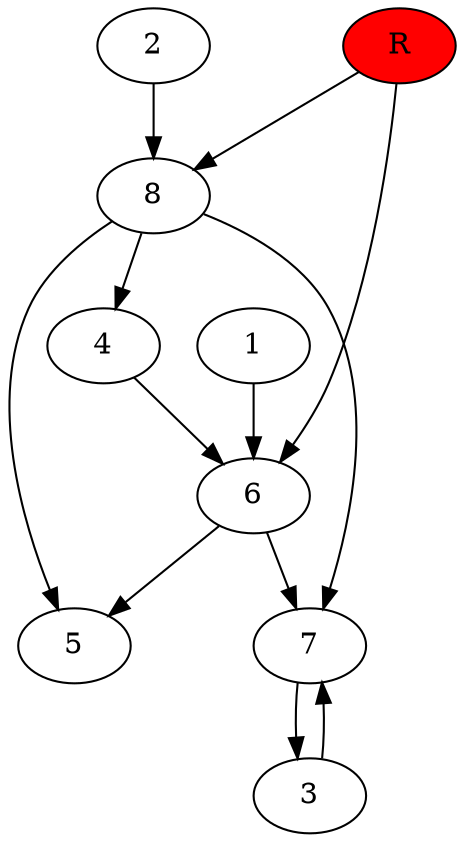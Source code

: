 digraph prb19953 {
	1
	2
	3
	4
	5
	6
	7
	8
	R [fillcolor="#ff0000" style=filled]
	1 -> 6
	2 -> 8
	3 -> 7
	4 -> 6
	6 -> 5
	6 -> 7
	7 -> 3
	8 -> 4
	8 -> 5
	8 -> 7
	R -> 6
	R -> 8
}
